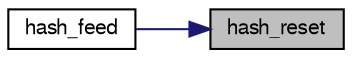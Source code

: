 digraph "hash_reset"
{
 // LATEX_PDF_SIZE
  bgcolor="transparent";
  edge [fontname="FreeSans",fontsize="10",labelfontname="FreeSans",labelfontsize="10"];
  node [fontname="FreeSans",fontsize="10",shape=record];
  rankdir="RL";
  Node1 [label="hash_reset",height=0.2,width=0.4,color="black", fillcolor="grey75", style="filled", fontcolor="black",tooltip="Reset an hash entry from new data values."];
  Node1 -> Node2 [dir="back",color="midnightblue",fontsize="10",style="solid",fontname="FreeSans"];
  Node2 [label="hash_feed",height=0.2,width=0.4,color="black",URL="$hash-lock_8c.html#a941a32930218f6b555e5884edd7226ff",tooltip="feed hash table (from Cassio)."];
}
